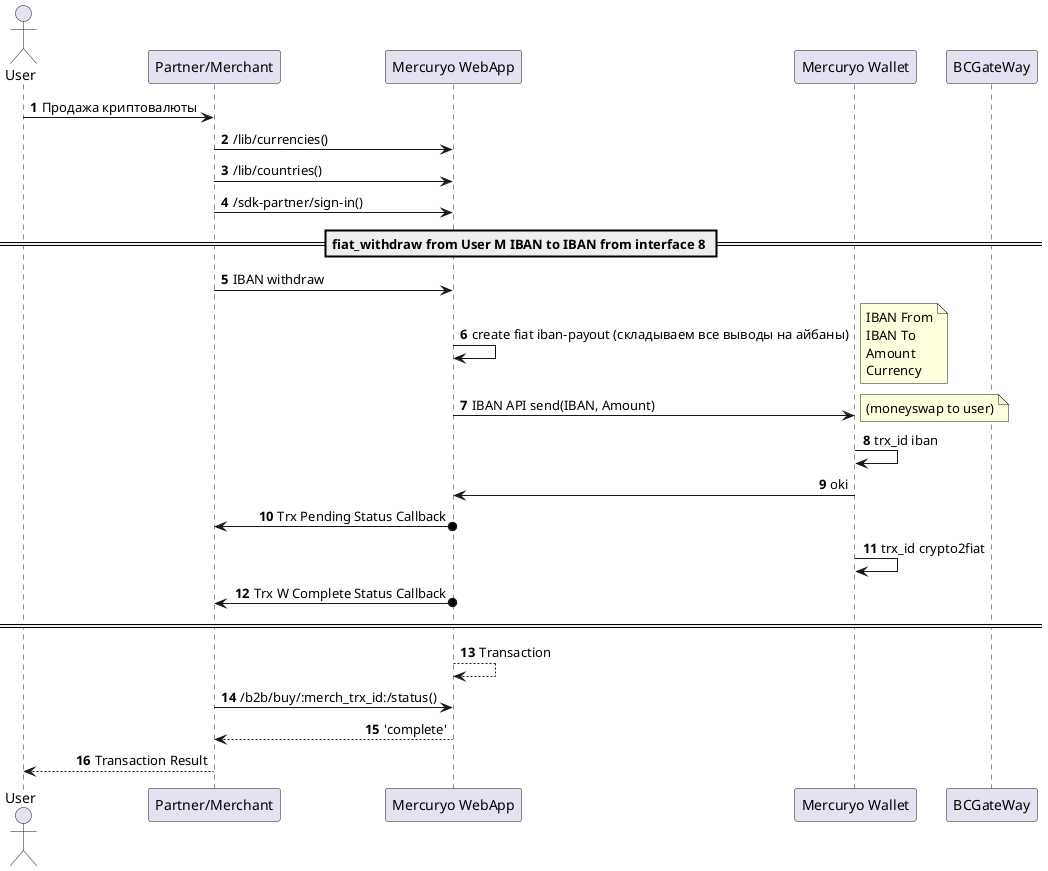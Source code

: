 @startuml
' This UML source uses PlantUML format.
' https://plantuml.com/sequence-diagram for syntax details.
' Optional styles

skinparam shadowing false
skinparam SequenceMessageAlign direction

autonumber

actor User as user
participant "Partner/Merchant" as part
participant "Mercuryo WebApp" as merc
participant "Mercuryo Wallet" as wall
participant "BCGateWay" as bc

user -> part: Продажа криптовалюты
part -> merc: /lib/currencies()
part -> merc: /lib/countries()
part -> merc: /sdk-partner/sign-in()
== fiat_withdraw from User M IBAN to IBAN from interface 8 ==
part -> merc: IBAN withdraw
merc -> merc: create fiat iban-payout (складываем все выводы на айбаны)
note right
 IBAN From
 IBAN To
 Amount
 Currency
end note
merc -> wall: IBAN API send(IBAN, Amount)
note right
 (moneyswap to user)
end note
wall -> wall: trx_id iban
wall -> merc: oki
merc o-> part: Trx Pending Status Callback
wall -> wall: trx_id crypto2fiat
merc o-> part: Trx W Complete Status Callback
====
merc --> merc: Transaction
part -> merc: /b2b/buy/:merch_trx_id:/status()
merc --> part: 'complete'
part --> user: Transaction Result

@enduml
